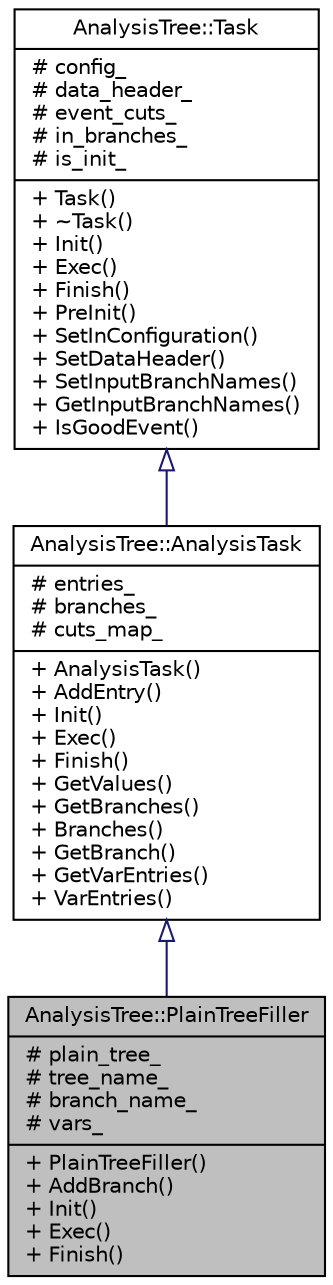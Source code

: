 digraph "AnalysisTree::PlainTreeFiller"
{
  edge [fontname="Helvetica",fontsize="10",labelfontname="Helvetica",labelfontsize="10"];
  node [fontname="Helvetica",fontsize="10",shape=record];
  Node1 [label="{AnalysisTree::PlainTreeFiller\n|# plain_tree_\l# tree_name_\l# branch_name_\l# vars_\l|+ PlainTreeFiller()\l+ AddBranch()\l+ Init()\l+ Exec()\l+ Finish()\l}",height=0.2,width=0.4,color="black", fillcolor="grey75", style="filled", fontcolor="black"];
  Node2 -> Node1 [dir="back",color="midnightblue",fontsize="10",style="solid",arrowtail="onormal",fontname="Helvetica"];
  Node2 [label="{AnalysisTree::AnalysisTask\n|# entries_\l# branches_\l# cuts_map_\l|+ AnalysisTask()\l+ AddEntry()\l+ Init()\l+ Exec()\l+ Finish()\l+ GetValues()\l+ GetBranches()\l+ Branches()\l+ GetBranch()\l+ GetVarEntries()\l+ VarEntries()\l}",height=0.2,width=0.4,color="black", fillcolor="white", style="filled",URL="$d0/d40/classAnalysisTree_1_1AnalysisTask.html",tooltip="AnalysisTask is a Task which keeps list of AnalysisEntry-s It evaluates Variables according to the ru..."];
  Node3 -> Node2 [dir="back",color="midnightblue",fontsize="10",style="solid",arrowtail="onormal",fontname="Helvetica"];
  Node3 [label="{AnalysisTree::Task\n|# config_\l# data_header_\l# event_cuts_\l# in_branches_\l# is_init_\l|+ Task()\l+ ~Task()\l+ Init()\l+ Exec()\l+ Finish()\l+ PreInit()\l+ SetInConfiguration()\l+ SetDataHeader()\l+ SetInputBranchNames()\l+ GetInputBranchNames()\l+ IsGoodEvent()\l}",height=0.2,width=0.4,color="black", fillcolor="white", style="filled",URL="$d8/dcf/classAnalysisTree_1_1Task.html"];
}
